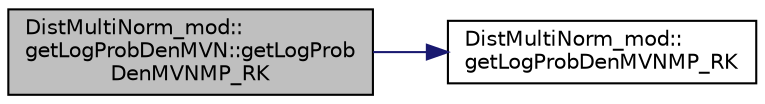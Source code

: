 digraph "DistMultiNorm_mod::getLogProbDenMVN::getLogProbDenMVNMP_RK"
{
 // LATEX_PDF_SIZE
  edge [fontname="Helvetica",fontsize="10",labelfontname="Helvetica",labelfontsize="10"];
  node [fontname="Helvetica",fontsize="10",shape=record];
  rankdir="LR";
  Node1 [label="DistMultiNorm_mod::\lgetLogProbDenMVN::getLogProb\lDenMVNMP_RK",height=0.2,width=0.4,color="black", fillcolor="grey75", style="filled", fontcolor="black",tooltip=" "];
  Node1 -> Node2 [color="midnightblue",fontsize="10",style="solid",fontname="Helvetica"];
  Node2 [label="DistMultiNorm_mod::\lgetLogProbDenMVNMP_RK",height=0.2,width=0.4,color="black", fillcolor="white", style="filled",URL="$namespaceDistMultiNorm__mod.html#a334878cd98ef864d61fd16cb46385654",tooltip=" "];
}
